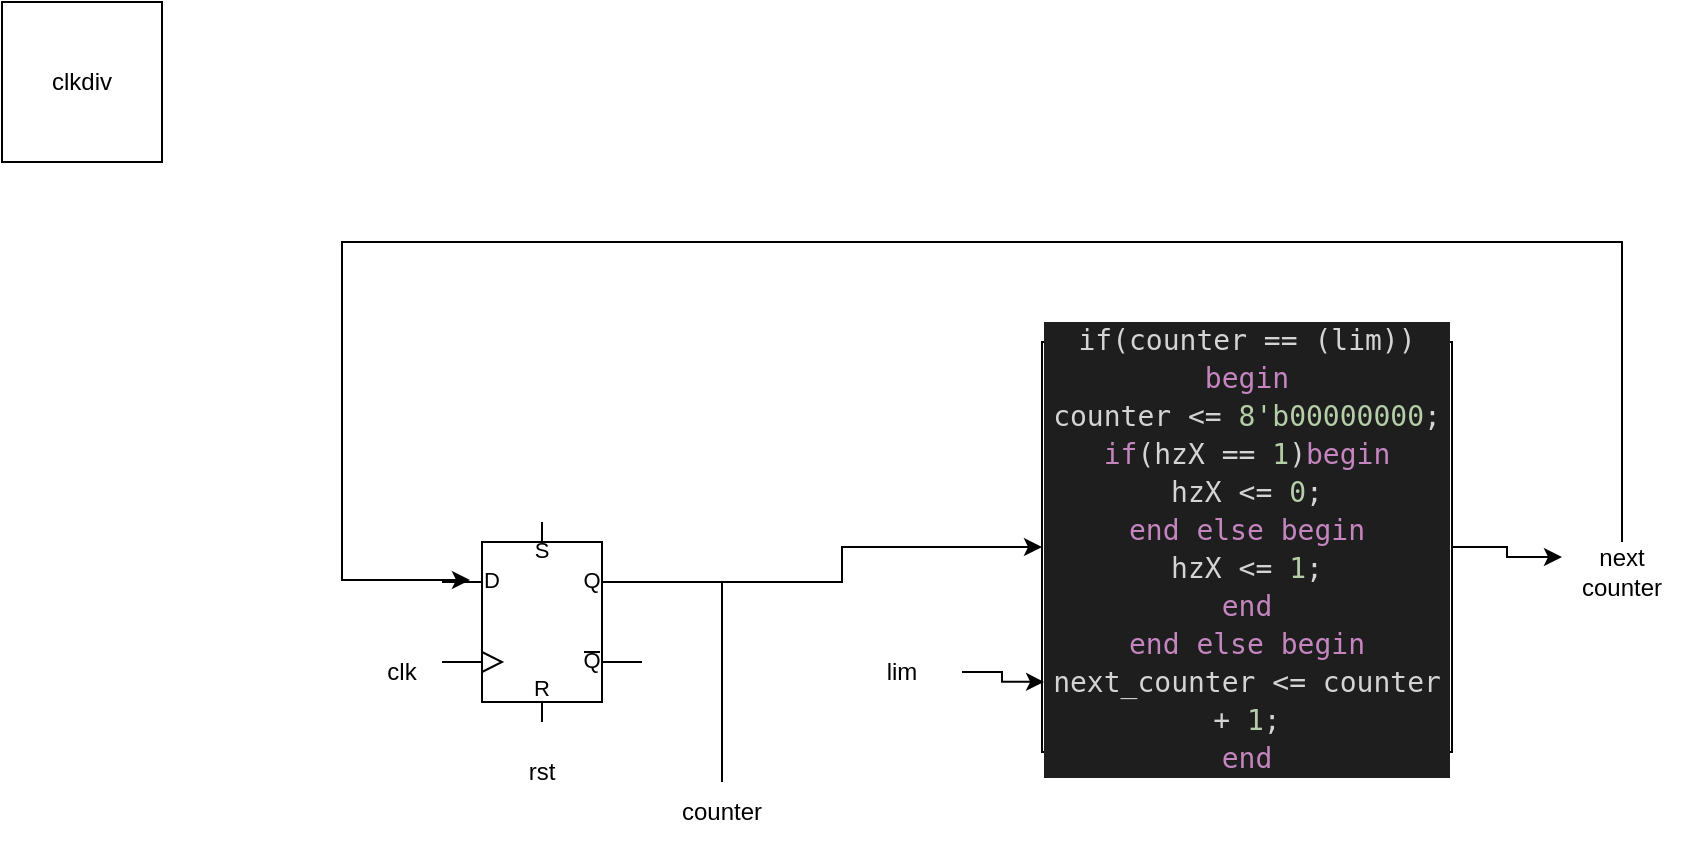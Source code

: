 <mxfile version="21.1.4" type="github">
  <diagram name="Page-1" id="86e-GhC41nfEthAT5b3I">
    <mxGraphModel dx="1360" dy="795" grid="1" gridSize="10" guides="1" tooltips="1" connect="1" arrows="1" fold="1" page="1" pageScale="1" pageWidth="850" pageHeight="1100" math="0" shadow="0">
      <root>
        <mxCell id="0" />
        <mxCell id="1" parent="0" />
        <mxCell id="8btwyj7wd-xuqD60YhSa-1" value="&lt;div&gt;clkdiv&lt;/div&gt;" style="whiteSpace=wrap;html=1;aspect=fixed;" parent="1" vertex="1">
          <mxGeometry x="70" y="60" width="80" height="80" as="geometry" />
        </mxCell>
        <mxCell id="8DHydzjYtL_Uh8tmizwP-1" style="edgeStyle=orthogonalEdgeStyle;rounded=0;orthogonalLoop=1;jettySize=auto;html=1;exitX=1;exitY=0.3;exitDx=0;exitDy=0;exitPerimeter=0;entryX=0;entryY=0.5;entryDx=0;entryDy=0;" edge="1" parent="1" source="8btwyj7wd-xuqD60YhSa-3" target="8btwyj7wd-xuqD60YhSa-12">
          <mxGeometry relative="1" as="geometry" />
        </mxCell>
        <mxCell id="8btwyj7wd-xuqD60YhSa-3" value="" style="verticalLabelPosition=bottom;shadow=0;dashed=0;align=center;html=1;verticalAlign=top;shape=mxgraph.electrical.logic_gates.d_type_rs_flip-flop;" parent="1" vertex="1">
          <mxGeometry x="290" y="320" width="100" height="100" as="geometry" />
        </mxCell>
        <mxCell id="8btwyj7wd-xuqD60YhSa-5" value="rst" style="text;html=1;strokeColor=none;fillColor=none;align=center;verticalAlign=middle;whiteSpace=wrap;rounded=0;" parent="1" vertex="1">
          <mxGeometry x="310" y="430" width="60" height="30" as="geometry" />
        </mxCell>
        <mxCell id="8btwyj7wd-xuqD60YhSa-6" value="&lt;div&gt;clk&lt;/div&gt;" style="text;html=1;strokeColor=none;fillColor=none;align=center;verticalAlign=middle;whiteSpace=wrap;rounded=0;" parent="1" vertex="1">
          <mxGeometry x="240" y="380" width="60" height="30" as="geometry" />
        </mxCell>
        <mxCell id="8DHydzjYtL_Uh8tmizwP-9" style="edgeStyle=orthogonalEdgeStyle;rounded=0;orthogonalLoop=1;jettySize=auto;html=1;entryX=0;entryY=0.25;entryDx=0;entryDy=0;" edge="1" parent="1" source="8btwyj7wd-xuqD60YhSa-12" target="8DHydzjYtL_Uh8tmizwP-8">
          <mxGeometry relative="1" as="geometry" />
        </mxCell>
        <mxCell id="8btwyj7wd-xuqD60YhSa-12" value="&lt;div style=&quot;color: rgb(212, 212, 212); background-color: rgb(30, 30, 30); font-family: &amp;quot;Droid Sans Mono&amp;quot;, &amp;quot;monospace&amp;quot;, monospace; font-weight: normal; font-size: 14px; line-height: 19px;&quot;&gt;&lt;div&gt;if&lt;span style=&quot;color: #d4d4d4;&quot;&gt;(counter == (lim)) &lt;/span&gt;&lt;span style=&quot;color: #c586c0;&quot;&gt;begin&lt;/span&gt;&lt;/div&gt;&lt;div&gt;&lt;span style=&quot;color: #d4d4d4;&quot;&gt;      counter &amp;lt;= &lt;/span&gt;&lt;span style=&quot;color: #b5cea8;&quot;&gt;8&#39;b00000000&lt;/span&gt;&lt;span style=&quot;color: #d4d4d4;&quot;&gt;;&lt;/span&gt;&lt;/div&gt;&lt;div&gt;&lt;span style=&quot;color: #d4d4d4;&quot;&gt;      &lt;/span&gt;&lt;span style=&quot;color: #c586c0;&quot;&gt;if&lt;/span&gt;&lt;span style=&quot;color: #d4d4d4;&quot;&gt;(hzX == &lt;/span&gt;&lt;span style=&quot;color: #b5cea8;&quot;&gt;1&lt;/span&gt;&lt;span style=&quot;color: #d4d4d4;&quot;&gt;)&lt;/span&gt;&lt;span style=&quot;color: #c586c0;&quot;&gt;begin&lt;/span&gt;&lt;/div&gt;&lt;div&gt;&lt;span style=&quot;color: #d4d4d4;&quot;&gt;        hzX &amp;lt;= &lt;/span&gt;&lt;span style=&quot;color: #b5cea8;&quot;&gt;0&lt;/span&gt;&lt;span style=&quot;color: #d4d4d4;&quot;&gt;;&lt;/span&gt;&lt;/div&gt;&lt;div&gt;&lt;span style=&quot;color: #d4d4d4;&quot;&gt;      &lt;/span&gt;&lt;span style=&quot;color: #c586c0;&quot;&gt;end&lt;/span&gt;&lt;span style=&quot;color: #d4d4d4;&quot;&gt; &lt;/span&gt;&lt;span style=&quot;color: #c586c0;&quot;&gt;else&lt;/span&gt;&lt;span style=&quot;color: #d4d4d4;&quot;&gt; &lt;/span&gt;&lt;span style=&quot;color: #c586c0;&quot;&gt;begin&lt;/span&gt;&lt;/div&gt;&lt;div&gt;&lt;span style=&quot;color: #d4d4d4;&quot;&gt;        hzX &amp;lt;= &lt;/span&gt;&lt;span style=&quot;color: #b5cea8;&quot;&gt;1&lt;/span&gt;&lt;span style=&quot;color: #d4d4d4;&quot;&gt;;&lt;/span&gt;&lt;/div&gt;&lt;div&gt;&lt;span style=&quot;color: #d4d4d4;&quot;&gt;      &lt;/span&gt;&lt;span style=&quot;color: #c586c0;&quot;&gt;end&lt;/span&gt;&lt;/div&gt;&lt;div&gt;&lt;span style=&quot;color: #d4d4d4;&quot;&gt;    &lt;/span&gt;&lt;span style=&quot;color: #c586c0;&quot;&gt;end&lt;/span&gt;&lt;span style=&quot;color: #d4d4d4;&quot;&gt; &lt;/span&gt;&lt;span style=&quot;color: #c586c0;&quot;&gt;else&lt;/span&gt;&lt;span style=&quot;color: #d4d4d4;&quot;&gt; &lt;/span&gt;&lt;span style=&quot;color: #c586c0;&quot;&gt;begin&lt;/span&gt;&lt;/div&gt;&lt;div&gt;&lt;span style=&quot;color: #d4d4d4;&quot;&gt;      next_counter &amp;lt;= counter + &lt;/span&gt;&lt;span style=&quot;color: #b5cea8;&quot;&gt;1&lt;/span&gt;&lt;span style=&quot;color: #d4d4d4;&quot;&gt;;&lt;/span&gt;&lt;/div&gt;&lt;div&gt;&lt;span style=&quot;color: #d4d4d4;&quot;&gt;    &lt;/span&gt;&lt;span style=&quot;color: #c586c0;&quot;&gt;end&lt;/span&gt;&lt;/div&gt;&lt;/div&gt;" style="whiteSpace=wrap;html=1;aspect=fixed;" parent="1" vertex="1">
          <mxGeometry x="590" y="230" width="205" height="205" as="geometry" />
        </mxCell>
        <mxCell id="8DHydzjYtL_Uh8tmizwP-6" value="" style="endArrow=none;html=1;rounded=0;" edge="1" parent="1">
          <mxGeometry width="50" height="50" relative="1" as="geometry">
            <mxPoint x="430" y="450" as="sourcePoint" />
            <mxPoint x="430" y="350" as="targetPoint" />
          </mxGeometry>
        </mxCell>
        <mxCell id="8DHydzjYtL_Uh8tmizwP-7" value="counter" style="text;html=1;strokeColor=none;fillColor=none;align=center;verticalAlign=middle;whiteSpace=wrap;rounded=0;" vertex="1" parent="1">
          <mxGeometry x="400" y="450" width="60" height="30" as="geometry" />
        </mxCell>
        <mxCell id="8DHydzjYtL_Uh8tmizwP-10" style="edgeStyle=orthogonalEdgeStyle;rounded=0;orthogonalLoop=1;jettySize=auto;html=1;entryX=0.14;entryY=0.29;entryDx=0;entryDy=0;entryPerimeter=0;" edge="1" parent="1" source="8DHydzjYtL_Uh8tmizwP-8" target="8btwyj7wd-xuqD60YhSa-3">
          <mxGeometry relative="1" as="geometry">
            <Array as="points">
              <mxPoint x="880" y="180" />
              <mxPoint x="240" y="180" />
              <mxPoint x="240" y="349" />
            </Array>
          </mxGeometry>
        </mxCell>
        <mxCell id="8DHydzjYtL_Uh8tmizwP-8" value="next counter" style="text;html=1;strokeColor=none;fillColor=none;align=center;verticalAlign=middle;whiteSpace=wrap;rounded=0;" vertex="1" parent="1">
          <mxGeometry x="850" y="330" width="60" height="30" as="geometry" />
        </mxCell>
        <mxCell id="8DHydzjYtL_Uh8tmizwP-13" style="edgeStyle=orthogonalEdgeStyle;rounded=0;orthogonalLoop=1;jettySize=auto;html=1;entryX=0.005;entryY=0.829;entryDx=0;entryDy=0;entryPerimeter=0;" edge="1" parent="1" source="8DHydzjYtL_Uh8tmizwP-12" target="8btwyj7wd-xuqD60YhSa-12">
          <mxGeometry relative="1" as="geometry" />
        </mxCell>
        <mxCell id="8DHydzjYtL_Uh8tmizwP-12" value="lim" style="text;html=1;strokeColor=none;fillColor=none;align=center;verticalAlign=middle;whiteSpace=wrap;rounded=0;" vertex="1" parent="1">
          <mxGeometry x="490" y="380" width="60" height="30" as="geometry" />
        </mxCell>
      </root>
    </mxGraphModel>
  </diagram>
</mxfile>
